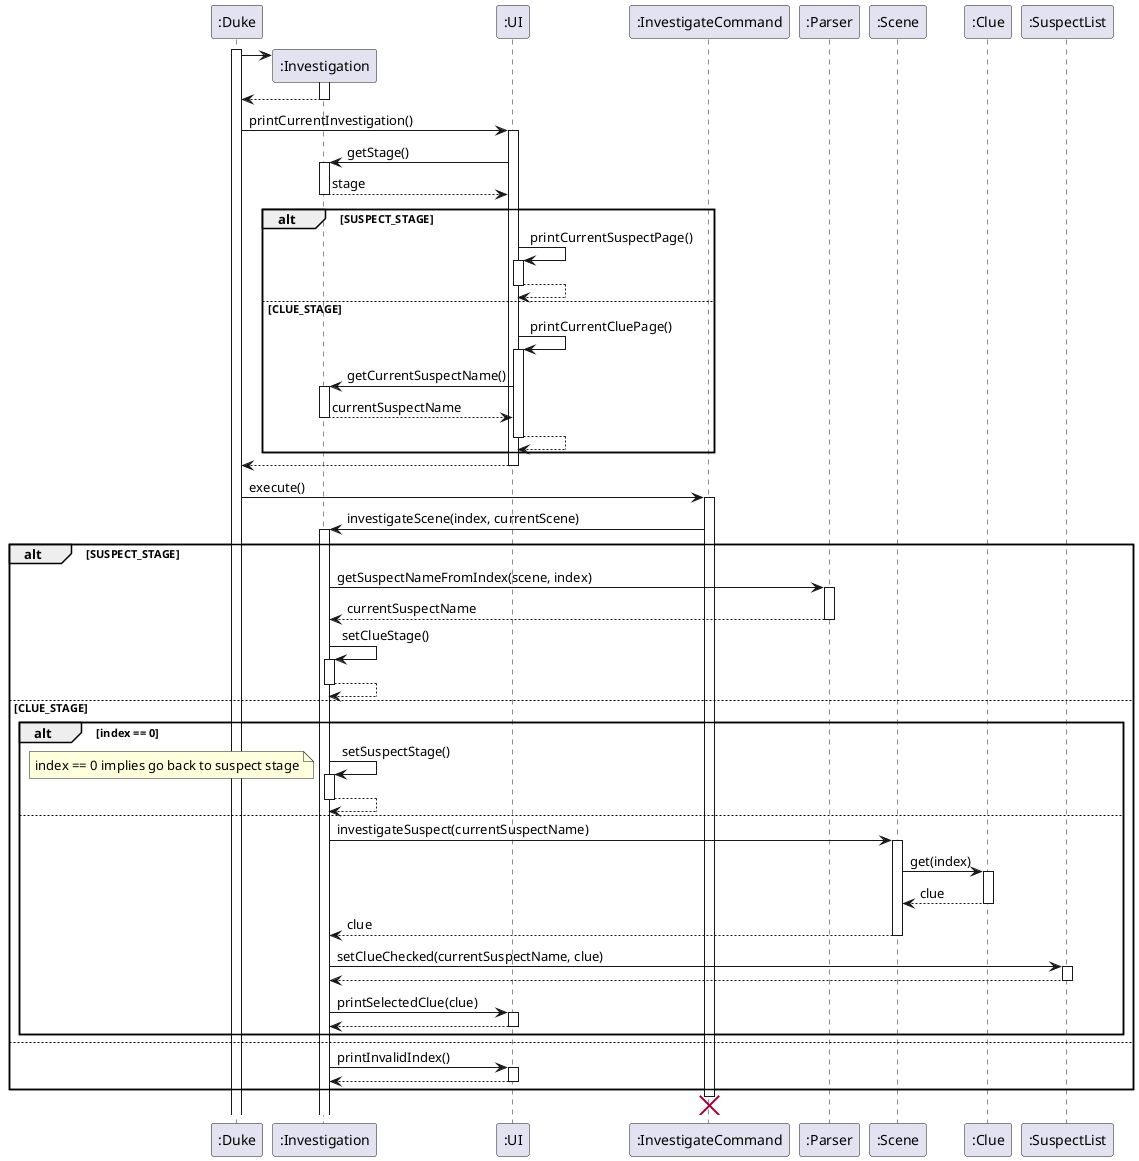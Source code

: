 @startuml
'https://plantuml.com/sequence-diagram

create ":Duke"
activate ":Duke"

create ":Investigation"
":Duke" -> ":Investigation"
activate ":Investigation"
return

":Duke" -> ":UI" : printCurrentInvestigation()
activate ":UI"

":UI" -> ":Investigation": getStage()
activate ":Investigation"
return stage


alt SUSPECT_STAGE
    ":UI" -> ":UI": printCurrentSuspectPage()
    activate ":UI"
    return

else CLUE_STAGE
    ":UI" -> ":UI": printCurrentCluePage()
    activate ":UI"
    ":UI" -> ":Investigation": getCurrentSuspectName()
    activate ":Investigation"
    return currentSuspectName
    return
end

return

":Duke" -> ":InvestigateCommand": execute()
activate ":InvestigateCommand"
":InvestigateCommand" -> ":Investigation": investigateScene(index, currentScene)
alt SUSPECT_STAGE
    activate ":Investigation"
    ":Investigation" -> ":Parser": getSuspectNameFromIndex(scene, index)
    activate ":Parser"
    return currentSuspectName

    ":Investigation" -> ":Investigation": setClueStage()
    activate ":Investigation"
    return
else CLUE_STAGE
    alt index == 0
        ":Investigation" -> ":Investigation": setSuspectStage()
        note top
            index == 0 implies go back to suspect stage
        end note
        activate ":Investigation"
        return
    else
        ":Investigation" -> ":Scene": investigateSuspect(currentSuspectName)
        activate ":Scene"
        ":Scene" -> ":Clue": get(index)
        activate ":Clue"
        return clue
        return clue
        ":Investigation" -> ":SuspectList": setClueChecked(currentSuspectName, clue)
        activate ":SuspectList"
        return
        ":Investigation" -> ":UI": printSelectedClue(clue)
        activate ":UI"
        return
    end
else
    ":Investigation" -> ":UI": printInvalidIndex()
    activate ":UI"
    return
end

destroy ":InvestigateCommand"

@enduml

